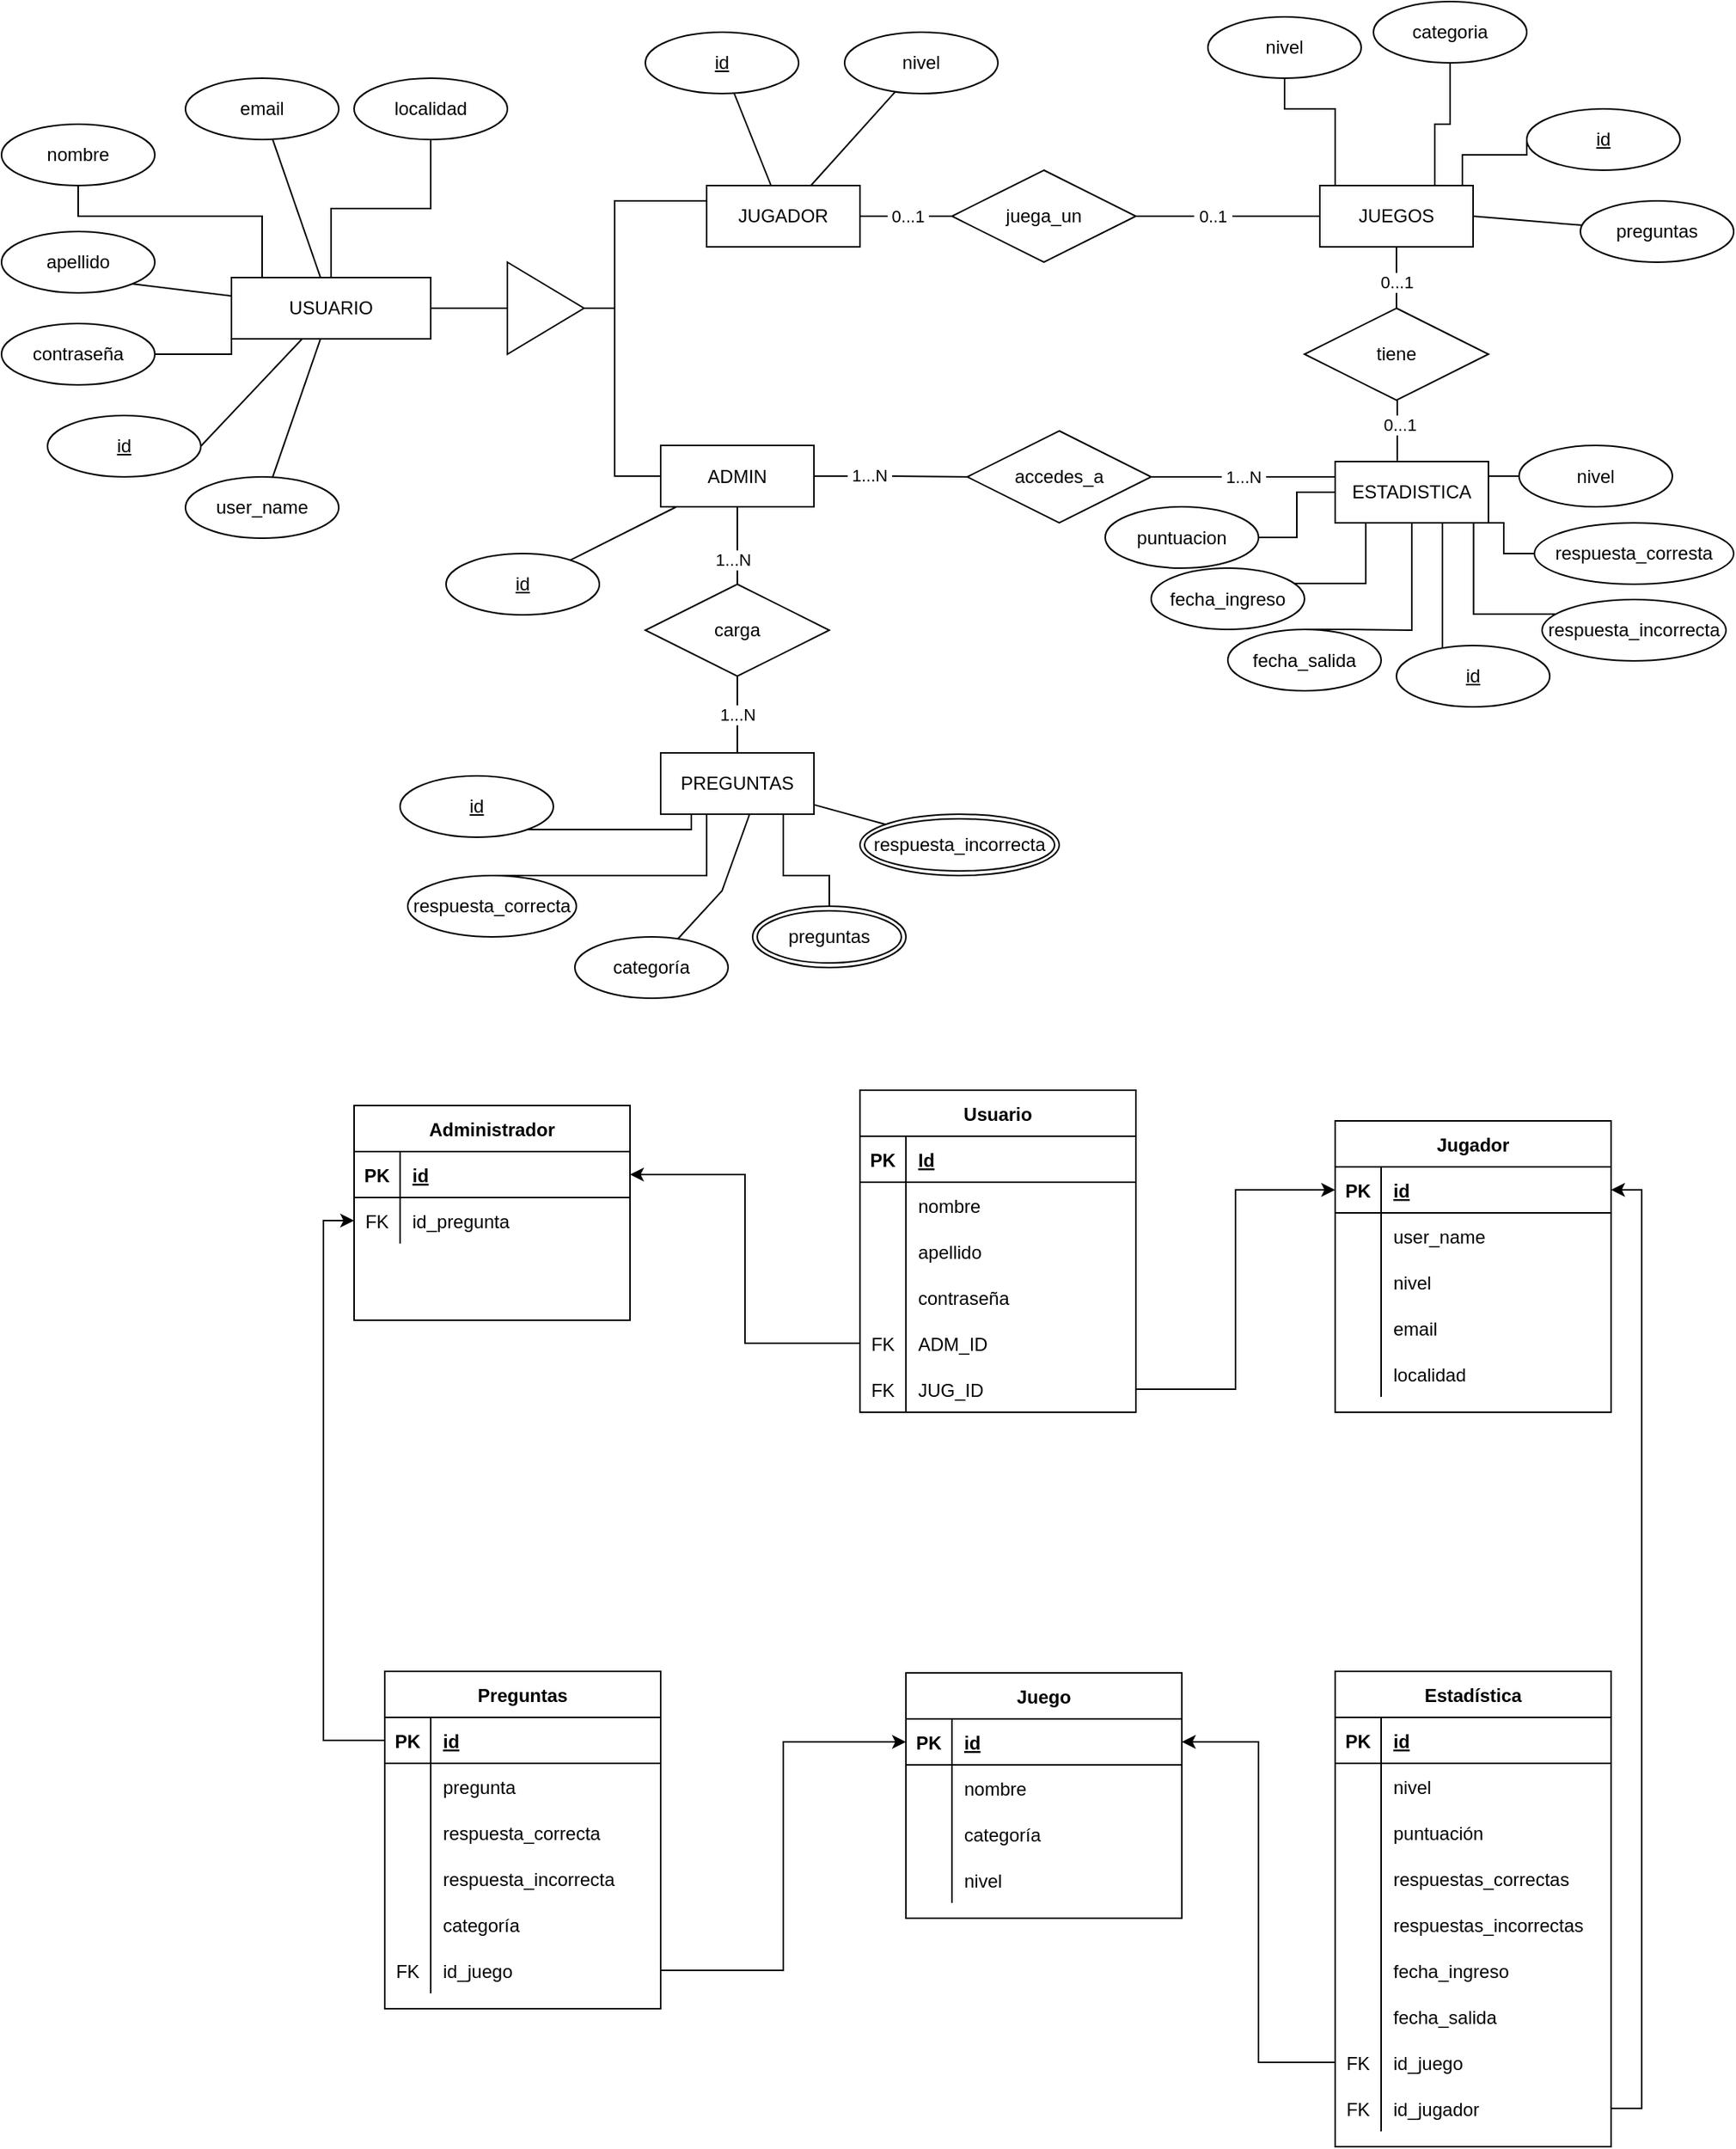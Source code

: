 <mxfile version="14.9.6" type="device"><diagram id="wXpgYx0EYobCJsBlve3p" name="Page-1"><mxGraphModel dx="1422" dy="822" grid="1" gridSize="10" guides="1" tooltips="1" connect="1" arrows="1" fold="1" page="1" pageScale="1" pageWidth="827" pageHeight="1169" math="0" shadow="0"><root><mxCell id="0"/><mxCell id="1" parent="0"/><mxCell id="5O0niQYDMIvYvlHZNqkI-1" value="" style="edgeStyle=orthogonalEdgeStyle;rounded=0;orthogonalLoop=1;jettySize=auto;html=1;endArrow=none;endFill=0;" edge="1" parent="1" source="5O0niQYDMIvYvlHZNqkI-3" target="5O0niQYDMIvYvlHZNqkI-41"><mxGeometry relative="1" as="geometry"/></mxCell><mxCell id="5O0niQYDMIvYvlHZNqkI-2" value="&amp;nbsp;1...N&amp;nbsp;" style="edgeLabel;html=1;align=center;verticalAlign=middle;resizable=0;points=[];" vertex="1" connectable="0" parent="5O0niQYDMIvYvlHZNqkI-1"><mxGeometry x="-0.289" y="1" relative="1" as="geometry"><mxPoint as="offset"/></mxGeometry></mxCell><mxCell id="5O0niQYDMIvYvlHZNqkI-3" value="ADMIN" style="whiteSpace=wrap;html=1;align=center;" vertex="1" parent="1"><mxGeometry x="470" y="369.5" width="100" height="40" as="geometry"/></mxCell><mxCell id="5O0niQYDMIvYvlHZNqkI-4" value="JUGADOR" style="whiteSpace=wrap;html=1;align=center;" vertex="1" parent="1"><mxGeometry x="500" y="200" width="100" height="40" as="geometry"/></mxCell><mxCell id="5O0niQYDMIvYvlHZNqkI-5" value="JUEGOS" style="whiteSpace=wrap;html=1;align=center;" vertex="1" parent="1"><mxGeometry x="900" y="200" width="100" height="40" as="geometry"/></mxCell><mxCell id="5O0niQYDMIvYvlHZNqkI-6" value="" style="edgeStyle=orthogonalEdgeStyle;rounded=0;orthogonalLoop=1;jettySize=auto;html=1;endArrow=none;endFill=0;" edge="1" parent="1" source="5O0niQYDMIvYvlHZNqkI-7" target="5O0niQYDMIvYvlHZNqkI-62"><mxGeometry relative="1" as="geometry"><Array as="points"><mxPoint x="490" y="620"/></Array></mxGeometry></mxCell><mxCell id="5O0niQYDMIvYvlHZNqkI-7" value="PREGUNTAS" style="whiteSpace=wrap;html=1;align=center;" vertex="1" parent="1"><mxGeometry x="470" y="570" width="100" height="40" as="geometry"/></mxCell><mxCell id="5O0niQYDMIvYvlHZNqkI-8" value="ESTADISTICA" style="whiteSpace=wrap;html=1;align=center;" vertex="1" parent="1"><mxGeometry x="910" y="380" width="100" height="40" as="geometry"/></mxCell><mxCell id="5O0niQYDMIvYvlHZNqkI-9" value="USUARIO" style="whiteSpace=wrap;html=1;align=center;" vertex="1" parent="1"><mxGeometry x="190" y="260" width="130" height="40" as="geometry"/></mxCell><mxCell id="5O0niQYDMIvYvlHZNqkI-10" style="edgeStyle=orthogonalEdgeStyle;rounded=0;orthogonalLoop=1;jettySize=auto;html=1;endArrow=none;endFill=0;" edge="1" parent="1" source="5O0niQYDMIvYvlHZNqkI-11" target="5O0niQYDMIvYvlHZNqkI-8"><mxGeometry relative="1" as="geometry"><Array as="points"><mxPoint x="930" y="459.5"/></Array></mxGeometry></mxCell><mxCell id="5O0niQYDMIvYvlHZNqkI-11" value="fecha_ingreso" style="ellipse;whiteSpace=wrap;html=1;align=center;" vertex="1" parent="1"><mxGeometry x="790" y="449.5" width="100" height="40" as="geometry"/></mxCell><mxCell id="5O0niQYDMIvYvlHZNqkI-12" style="edgeStyle=orthogonalEdgeStyle;rounded=0;orthogonalLoop=1;jettySize=auto;html=1;entryX=1;entryY=0.25;entryDx=0;entryDy=0;endArrow=none;endFill=0;" edge="1" parent="1" source="5O0niQYDMIvYvlHZNqkI-13" target="5O0niQYDMIvYvlHZNqkI-8"><mxGeometry relative="1" as="geometry"/></mxCell><mxCell id="5O0niQYDMIvYvlHZNqkI-13" value="nivel" style="ellipse;whiteSpace=wrap;html=1;align=center;" vertex="1" parent="1"><mxGeometry x="1030" y="369.5" width="100" height="40" as="geometry"/></mxCell><mxCell id="5O0niQYDMIvYvlHZNqkI-14" style="edgeStyle=orthogonalEdgeStyle;rounded=0;orthogonalLoop=1;jettySize=auto;html=1;endArrow=none;endFill=0;exitX=0.5;exitY=0;exitDx=0;exitDy=0;" edge="1" parent="1" source="5O0niQYDMIvYvlHZNqkI-15" target="5O0niQYDMIvYvlHZNqkI-8"><mxGeometry relative="1" as="geometry"><Array as="points"><mxPoint x="920" y="490"/><mxPoint x="950" y="490"/></Array><mxPoint x="960" y="440" as="targetPoint"/></mxGeometry></mxCell><mxCell id="5O0niQYDMIvYvlHZNqkI-15" value="fecha_salida" style="ellipse;whiteSpace=wrap;html=1;align=center;" vertex="1" parent="1"><mxGeometry x="840" y="489.5" width="100" height="40" as="geometry"/></mxCell><mxCell id="5O0niQYDMIvYvlHZNqkI-16" style="edgeStyle=orthogonalEdgeStyle;rounded=0;orthogonalLoop=1;jettySize=auto;html=1;entryX=1;entryY=0.75;entryDx=0;entryDy=0;endArrow=none;endFill=0;" edge="1" parent="1" source="5O0niQYDMIvYvlHZNqkI-17" target="5O0niQYDMIvYvlHZNqkI-8"><mxGeometry relative="1" as="geometry"><Array as="points"><mxPoint x="1020" y="440"/><mxPoint x="1020" y="420"/><mxPoint x="1010" y="420"/></Array></mxGeometry></mxCell><mxCell id="5O0niQYDMIvYvlHZNqkI-17" value="respuesta_corresta" style="ellipse;whiteSpace=wrap;html=1;align=center;" vertex="1" parent="1"><mxGeometry x="1040" y="420" width="130" height="40" as="geometry"/></mxCell><mxCell id="5O0niQYDMIvYvlHZNqkI-18" style="edgeStyle=orthogonalEdgeStyle;rounded=0;orthogonalLoop=1;jettySize=auto;html=1;endArrow=none;endFill=0;entryX=0.903;entryY=1.008;entryDx=0;entryDy=0;entryPerimeter=0;" edge="1" parent="1" source="5O0niQYDMIvYvlHZNqkI-19" target="5O0niQYDMIvYvlHZNqkI-8"><mxGeometry relative="1" as="geometry"><mxPoint x="1000" y="439.5" as="targetPoint"/><Array as="points"><mxPoint x="1040" y="479.5"/><mxPoint x="1000" y="479.5"/></Array></mxGeometry></mxCell><mxCell id="5O0niQYDMIvYvlHZNqkI-19" value="respuesta_incorrecta" style="ellipse;whiteSpace=wrap;html=1;align=center;" vertex="1" parent="1"><mxGeometry x="1045" y="470" width="120" height="40" as="geometry"/></mxCell><mxCell id="5O0niQYDMIvYvlHZNqkI-20" style="edgeStyle=orthogonalEdgeStyle;rounded=0;orthogonalLoop=1;jettySize=auto;html=1;entryX=0;entryY=0.5;entryDx=0;entryDy=0;endArrow=none;endFill=0;" edge="1" parent="1" source="5O0niQYDMIvYvlHZNqkI-21" target="5O0niQYDMIvYvlHZNqkI-8"><mxGeometry relative="1" as="geometry"/></mxCell><mxCell id="5O0niQYDMIvYvlHZNqkI-21" value="puntuacion" style="ellipse;whiteSpace=wrap;html=1;align=center;" vertex="1" parent="1"><mxGeometry x="760" y="409.5" width="100" height="40" as="geometry"/></mxCell><mxCell id="5O0niQYDMIvYvlHZNqkI-24" value="" style="edgeStyle=orthogonalEdgeStyle;rounded=0;orthogonalLoop=1;jettySize=auto;html=1;endArrow=none;endFill=0;" edge="1" parent="1" source="5O0niQYDMIvYvlHZNqkI-25" target="5O0niQYDMIvYvlHZNqkI-5"><mxGeometry relative="1" as="geometry"><Array as="points"><mxPoint x="877" y="150"/><mxPoint x="910" y="150"/></Array></mxGeometry></mxCell><mxCell id="5O0niQYDMIvYvlHZNqkI-25" value="nivel" style="ellipse;whiteSpace=wrap;html=1;align=center;" vertex="1" parent="1"><mxGeometry x="827" y="90" width="100" height="40" as="geometry"/></mxCell><mxCell id="5O0niQYDMIvYvlHZNqkI-26" style="edgeStyle=orthogonalEdgeStyle;rounded=0;orthogonalLoop=1;jettySize=auto;html=1;entryX=0;entryY=0.75;entryDx=0;entryDy=0;endArrow=none;endFill=0;" edge="1" parent="1" source="5O0niQYDMIvYvlHZNqkI-27" target="5O0niQYDMIvYvlHZNqkI-9"><mxGeometry relative="1" as="geometry"><Array as="points"><mxPoint x="190" y="310"/></Array></mxGeometry></mxCell><mxCell id="5O0niQYDMIvYvlHZNqkI-27" value="contraseña" style="ellipse;whiteSpace=wrap;html=1;align=center;" vertex="1" parent="1"><mxGeometry x="40" y="290" width="100" height="40" as="geometry"/></mxCell><mxCell id="5O0niQYDMIvYvlHZNqkI-28" value="" style="edgeStyle=orthogonalEdgeStyle;rounded=0;orthogonalLoop=1;jettySize=auto;html=1;endArrow=none;endFill=0;" edge="1" parent="1" source="5O0niQYDMIvYvlHZNqkI-29" target="5O0niQYDMIvYvlHZNqkI-9"><mxGeometry relative="1" as="geometry"><Array as="points"><mxPoint x="90" y="220"/><mxPoint x="210" y="220"/></Array></mxGeometry></mxCell><mxCell id="5O0niQYDMIvYvlHZNqkI-29" value="nombre" style="ellipse;whiteSpace=wrap;html=1;align=center;" vertex="1" parent="1"><mxGeometry x="40" y="160" width="100" height="40" as="geometry"/></mxCell><mxCell id="5O0niQYDMIvYvlHZNqkI-31" value="apellido" style="ellipse;whiteSpace=wrap;html=1;align=center;" vertex="1" parent="1"><mxGeometry x="40" y="230" width="100" height="40" as="geometry"/></mxCell><mxCell id="5O0niQYDMIvYvlHZNqkI-32" value="" style="edgeStyle=orthogonalEdgeStyle;rounded=0;orthogonalLoop=1;jettySize=auto;html=1;endArrow=none;endFill=0;" edge="1" parent="1" source="5O0niQYDMIvYvlHZNqkI-33" target="5O0niQYDMIvYvlHZNqkI-9"><mxGeometry relative="1" as="geometry"/></mxCell><mxCell id="5O0niQYDMIvYvlHZNqkI-33" value="localidad" style="ellipse;whiteSpace=wrap;html=1;align=center;" vertex="1" parent="1"><mxGeometry x="270" y="130" width="100" height="40" as="geometry"/></mxCell><mxCell id="5O0niQYDMIvYvlHZNqkI-34" value="" style="edgeStyle=orthogonalEdgeStyle;rounded=0;orthogonalLoop=1;jettySize=auto;html=1;endArrow=none;endFill=0;" edge="1" parent="1" source="5O0niQYDMIvYvlHZNqkI-37" target="5O0niQYDMIvYvlHZNqkI-9"><mxGeometry relative="1" as="geometry"/></mxCell><mxCell id="5O0niQYDMIvYvlHZNqkI-35" style="edgeStyle=orthogonalEdgeStyle;rounded=0;orthogonalLoop=1;jettySize=auto;html=1;entryX=0;entryY=0.5;entryDx=0;entryDy=0;endArrow=none;endFill=0;" edge="1" parent="1" source="5O0niQYDMIvYvlHZNqkI-37" target="5O0niQYDMIvYvlHZNqkI-3"><mxGeometry relative="1" as="geometry"><Array as="points"><mxPoint x="440" y="280"/><mxPoint x="440" y="390"/></Array></mxGeometry></mxCell><mxCell id="5O0niQYDMIvYvlHZNqkI-36" style="edgeStyle=orthogonalEdgeStyle;rounded=0;orthogonalLoop=1;jettySize=auto;html=1;entryX=0;entryY=0.25;entryDx=0;entryDy=0;endArrow=none;endFill=0;" edge="1" parent="1" source="5O0niQYDMIvYvlHZNqkI-37" target="5O0niQYDMIvYvlHZNqkI-4"><mxGeometry relative="1" as="geometry"><Array as="points"><mxPoint x="440" y="280"/><mxPoint x="440" y="210"/></Array></mxGeometry></mxCell><mxCell id="5O0niQYDMIvYvlHZNqkI-37" value="" style="triangle;whiteSpace=wrap;html=1;" vertex="1" parent="1"><mxGeometry x="370" y="250" width="50" height="60" as="geometry"/></mxCell><mxCell id="5O0niQYDMIvYvlHZNqkI-38" style="edgeStyle=orthogonalEdgeStyle;rounded=0;orthogonalLoop=1;jettySize=auto;html=1;exitX=0.5;exitY=1;exitDx=0;exitDy=0;endArrow=none;endFill=0;" edge="1" parent="1" source="5O0niQYDMIvYvlHZNqkI-19" target="5O0niQYDMIvYvlHZNqkI-19"><mxGeometry relative="1" as="geometry"/></mxCell><mxCell id="5O0niQYDMIvYvlHZNqkI-39" style="edgeStyle=orthogonalEdgeStyle;rounded=0;orthogonalLoop=1;jettySize=auto;html=1;entryX=0;entryY=0.25;entryDx=0;entryDy=0;endArrow=none;endFill=0;exitX=1;exitY=0.5;exitDx=0;exitDy=0;" edge="1" parent="1" source="5O0niQYDMIvYvlHZNqkI-41" target="5O0niQYDMIvYvlHZNqkI-8"><mxGeometry relative="1" as="geometry"><mxPoint x="750" y="390" as="sourcePoint"/></mxGeometry></mxCell><mxCell id="5O0niQYDMIvYvlHZNqkI-40" value="&amp;nbsp;1...N&amp;nbsp;" style="edgeLabel;html=1;align=center;verticalAlign=middle;resizable=0;points=[];" vertex="1" connectable="0" parent="5O0niQYDMIvYvlHZNqkI-39"><mxGeometry x="-0.37" y="-1" relative="1" as="geometry"><mxPoint x="22" y="-1" as="offset"/></mxGeometry></mxCell><mxCell id="5O0niQYDMIvYvlHZNqkI-41" value="accedes_a" style="shape=rhombus;perimeter=rhombusPerimeter;whiteSpace=wrap;html=1;align=center;" vertex="1" parent="1"><mxGeometry x="670" y="360" width="120" height="60" as="geometry"/></mxCell><mxCell id="5O0niQYDMIvYvlHZNqkI-42" value="" style="edgeStyle=orthogonalEdgeStyle;rounded=0;orthogonalLoop=1;jettySize=auto;html=1;endArrow=none;endFill=0;" edge="1" parent="1" source="5O0niQYDMIvYvlHZNqkI-46" target="5O0niQYDMIvYvlHZNqkI-3"><mxGeometry relative="1" as="geometry"><Array as="points"><mxPoint x="520" y="420"/><mxPoint x="520" y="420"/></Array></mxGeometry></mxCell><mxCell id="5O0niQYDMIvYvlHZNqkI-43" value="&amp;nbsp;1...N&amp;nbsp;" style="edgeLabel;html=1;align=center;verticalAlign=middle;resizable=0;points=[];" vertex="1" connectable="0" parent="5O0niQYDMIvYvlHZNqkI-42"><mxGeometry x="-0.351" y="3" relative="1" as="geometry"><mxPoint as="offset"/></mxGeometry></mxCell><mxCell id="5O0niQYDMIvYvlHZNqkI-44" value="" style="edgeStyle=orthogonalEdgeStyle;rounded=0;orthogonalLoop=1;jettySize=auto;html=1;endArrow=none;endFill=0;" edge="1" parent="1" source="5O0niQYDMIvYvlHZNqkI-46" target="5O0niQYDMIvYvlHZNqkI-7"><mxGeometry relative="1" as="geometry"><Array as="points"><mxPoint x="520" y="520"/><mxPoint x="520" y="520"/></Array></mxGeometry></mxCell><mxCell id="5O0niQYDMIvYvlHZNqkI-45" value="&amp;nbsp;1...N&amp;nbsp;" style="edgeLabel;html=1;align=center;verticalAlign=middle;resizable=0;points=[];" vertex="1" connectable="0" parent="5O0niQYDMIvYvlHZNqkI-44"><mxGeometry x="0.111" y="2" relative="1" as="geometry"><mxPoint x="-2" y="-3" as="offset"/></mxGeometry></mxCell><mxCell id="5O0niQYDMIvYvlHZNqkI-46" value="carga" style="shape=rhombus;perimeter=rhombusPerimeter;whiteSpace=wrap;html=1;align=center;" vertex="1" parent="1"><mxGeometry x="460" y="460" width="120" height="60" as="geometry"/></mxCell><mxCell id="5O0niQYDMIvYvlHZNqkI-47" style="edgeStyle=orthogonalEdgeStyle;rounded=0;orthogonalLoop=1;jettySize=auto;html=1;endArrow=none;endFill=0;" edge="1" parent="1" source="5O0niQYDMIvYvlHZNqkI-48" target="5O0niQYDMIvYvlHZNqkI-8"><mxGeometry relative="1" as="geometry"><Array as="points"><mxPoint x="980" y="450"/><mxPoint x="980" y="450"/></Array></mxGeometry></mxCell><mxCell id="5O0niQYDMIvYvlHZNqkI-48" value="id" style="ellipse;whiteSpace=wrap;html=1;align=center;fontStyle=4;" vertex="1" parent="1"><mxGeometry x="950" y="500" width="100" height="40" as="geometry"/></mxCell><mxCell id="5O0niQYDMIvYvlHZNqkI-49" style="edgeStyle=orthogonalEdgeStyle;rounded=0;orthogonalLoop=1;jettySize=auto;html=1;entryX=0.8;entryY=0;entryDx=0;entryDy=0;endArrow=none;endFill=0;entryPerimeter=0;exitX=0;exitY=0.5;exitDx=0;exitDy=0;" edge="1" parent="1" source="5O0niQYDMIvYvlHZNqkI-50" target="5O0niQYDMIvYvlHZNqkI-5"><mxGeometry relative="1" as="geometry"><Array as="points"><mxPoint x="1035" y="180"/><mxPoint x="993" y="180"/><mxPoint x="993" y="200"/></Array></mxGeometry></mxCell><mxCell id="5O0niQYDMIvYvlHZNqkI-50" value="id" style="ellipse;whiteSpace=wrap;html=1;align=center;fontStyle=4;" vertex="1" parent="1"><mxGeometry x="1035" y="150" width="100" height="40" as="geometry"/></mxCell><mxCell id="5O0niQYDMIvYvlHZNqkI-51" style="edgeStyle=orthogonalEdgeStyle;rounded=0;orthogonalLoop=1;jettySize=auto;html=1;exitX=0.5;exitY=1;exitDx=0;exitDy=0;endArrow=none;endFill=0;" edge="1" parent="1" source="5O0niQYDMIvYvlHZNqkI-48" target="5O0niQYDMIvYvlHZNqkI-48"><mxGeometry relative="1" as="geometry"/></mxCell><mxCell id="5O0niQYDMIvYvlHZNqkI-52" value="" style="edgeStyle=orthogonalEdgeStyle;rounded=0;orthogonalLoop=1;jettySize=auto;html=1;endArrow=none;endFill=0;" edge="1" parent="1" source="5O0niQYDMIvYvlHZNqkI-56" target="5O0niQYDMIvYvlHZNqkI-4"><mxGeometry relative="1" as="geometry"><Array as="points"><mxPoint x="670" y="220"/><mxPoint x="670" y="220"/></Array></mxGeometry></mxCell><mxCell id="5O0niQYDMIvYvlHZNqkI-53" value="&amp;nbsp;0...1&amp;nbsp;" style="edgeLabel;html=1;align=center;verticalAlign=middle;resizable=0;points=[];" vertex="1" connectable="0" parent="5O0niQYDMIvYvlHZNqkI-52"><mxGeometry x="-0.411" y="-1" relative="1" as="geometry"><mxPoint x="-12" y="1" as="offset"/></mxGeometry></mxCell><mxCell id="5O0niQYDMIvYvlHZNqkI-54" style="edgeStyle=orthogonalEdgeStyle;rounded=0;orthogonalLoop=1;jettySize=auto;html=1;entryX=0;entryY=0.5;entryDx=0;entryDy=0;endArrow=none;endFill=0;" edge="1" parent="1" source="5O0niQYDMIvYvlHZNqkI-56" target="5O0niQYDMIvYvlHZNqkI-5"><mxGeometry relative="1" as="geometry"/></mxCell><mxCell id="5O0niQYDMIvYvlHZNqkI-55" value="&amp;nbsp;0..1&amp;nbsp;" style="edgeLabel;html=1;align=center;verticalAlign=middle;resizable=0;points=[];rotation=0;" vertex="1" connectable="0" parent="5O0niQYDMIvYvlHZNqkI-54"><mxGeometry x="-0.167" relative="1" as="geometry"><mxPoint as="offset"/></mxGeometry></mxCell><mxCell id="5O0niQYDMIvYvlHZNqkI-56" value="juega_un" style="shape=rhombus;perimeter=rhombusPerimeter;whiteSpace=wrap;html=1;align=center;" vertex="1" parent="1"><mxGeometry x="660" y="190" width="120" height="60" as="geometry"/></mxCell><mxCell id="5O0niQYDMIvYvlHZNqkI-57" style="edgeStyle=orthogonalEdgeStyle;rounded=0;orthogonalLoop=1;jettySize=auto;html=1;endArrow=none;endFill=0;" edge="1" parent="1" source="5O0niQYDMIvYvlHZNqkI-61" target="5O0niQYDMIvYvlHZNqkI-5"><mxGeometry relative="1" as="geometry"><Array as="points"><mxPoint x="950" y="250"/><mxPoint x="950" y="250"/></Array></mxGeometry></mxCell><mxCell id="5O0niQYDMIvYvlHZNqkI-58" value="&amp;nbsp;0...1&amp;nbsp;" style="edgeLabel;html=1;align=center;verticalAlign=middle;resizable=0;points=[];" vertex="1" connectable="0" parent="5O0niQYDMIvYvlHZNqkI-57"><mxGeometry x="-0.155" relative="1" as="geometry"><mxPoint as="offset"/></mxGeometry></mxCell><mxCell id="5O0niQYDMIvYvlHZNqkI-59" style="edgeStyle=orthogonalEdgeStyle;rounded=0;orthogonalLoop=1;jettySize=auto;html=1;entryX=0.405;entryY=-0.015;entryDx=0;entryDy=0;entryPerimeter=0;endArrow=none;endFill=0;" edge="1" parent="1" source="5O0niQYDMIvYvlHZNqkI-61" target="5O0niQYDMIvYvlHZNqkI-8"><mxGeometry relative="1" as="geometry"><Array as="points"><mxPoint x="951" y="360"/></Array></mxGeometry></mxCell><mxCell id="5O0niQYDMIvYvlHZNqkI-60" value="&amp;nbsp;0...1&amp;nbsp;" style="edgeLabel;html=1;align=center;verticalAlign=middle;resizable=0;points=[];" vertex="1" connectable="0" parent="5O0niQYDMIvYvlHZNqkI-59"><mxGeometry x="-0.205" y="1" relative="1" as="geometry"><mxPoint as="offset"/></mxGeometry></mxCell><mxCell id="5O0niQYDMIvYvlHZNqkI-61" value="tiene" style="shape=rhombus;perimeter=rhombusPerimeter;whiteSpace=wrap;html=1;align=center;" vertex="1" parent="1"><mxGeometry x="890" y="280" width="120" height="60" as="geometry"/></mxCell><mxCell id="5O0niQYDMIvYvlHZNqkI-62" value="id" style="ellipse;whiteSpace=wrap;html=1;align=center;fontStyle=4;" vertex="1" parent="1"><mxGeometry x="300" y="585" width="100" height="40" as="geometry"/></mxCell><mxCell id="5O0niQYDMIvYvlHZNqkI-63" value="" style="edgeStyle=orthogonalEdgeStyle;rounded=0;orthogonalLoop=1;jettySize=auto;html=1;endArrow=none;endFill=0;" edge="1" parent="1" source="5O0niQYDMIvYvlHZNqkI-64" target="5O0niQYDMIvYvlHZNqkI-7"><mxGeometry relative="1" as="geometry"><Array as="points"><mxPoint x="500" y="650"/></Array></mxGeometry></mxCell><mxCell id="5O0niQYDMIvYvlHZNqkI-64" value="respuesta_correcta" style="ellipse;whiteSpace=wrap;html=1;align=center;" vertex="1" parent="1"><mxGeometry x="305" y="650" width="110" height="40" as="geometry"/></mxCell><mxCell id="5O0niQYDMIvYvlHZNqkI-65" value="" style="edgeStyle=orthogonalEdgeStyle;rounded=0;orthogonalLoop=1;jettySize=auto;html=1;endArrow=none;endFill=0;" edge="1" parent="1" source="5O0niQYDMIvYvlHZNqkI-66" target="5O0niQYDMIvYvlHZNqkI-7"><mxGeometry relative="1" as="geometry"><Array as="points"><mxPoint x="580" y="650"/><mxPoint x="550" y="650"/></Array></mxGeometry></mxCell><mxCell id="5O0niQYDMIvYvlHZNqkI-66" value="preguntas" style="ellipse;shape=doubleEllipse;margin=3;whiteSpace=wrap;html=1;align=center;fontFamily=Helvetica;fontSize=12;fontColor=#000000;strokeColor=#000000;fillColor=#ffffff;" vertex="1" parent="1"><mxGeometry x="530" y="670" width="100" height="40" as="geometry"/></mxCell><mxCell id="5O0niQYDMIvYvlHZNqkI-67" style="edgeStyle=orthogonalEdgeStyle;rounded=0;orthogonalLoop=1;jettySize=auto;html=1;entryX=0.75;entryY=0;entryDx=0;entryDy=0;endArrow=none;endFill=0;" edge="1" parent="1" source="5O0niQYDMIvYvlHZNqkI-68" target="5O0niQYDMIvYvlHZNqkI-5"><mxGeometry relative="1" as="geometry"/></mxCell><mxCell id="5O0niQYDMIvYvlHZNqkI-68" value="categoria" style="ellipse;whiteSpace=wrap;html=1;align=center;" vertex="1" parent="1"><mxGeometry x="935" y="80" width="100" height="40" as="geometry"/></mxCell><mxCell id="5O0niQYDMIvYvlHZNqkI-71" value="Usuario" style="shape=table;startSize=30;container=1;collapsible=1;childLayout=tableLayout;fixedRows=1;rowLines=0;fontStyle=1;align=center;resizeLast=1;" vertex="1" parent="1"><mxGeometry x="600" y="790" width="180" height="210" as="geometry"/></mxCell><mxCell id="5O0niQYDMIvYvlHZNqkI-72" value="" style="shape=partialRectangle;collapsible=0;dropTarget=0;pointerEvents=0;fillColor=none;top=0;left=0;bottom=1;right=0;points=[[0,0.5],[1,0.5]];portConstraint=eastwest;" vertex="1" parent="5O0niQYDMIvYvlHZNqkI-71"><mxGeometry y="30" width="180" height="30" as="geometry"/></mxCell><mxCell id="5O0niQYDMIvYvlHZNqkI-73" value="PK" style="shape=partialRectangle;connectable=0;fillColor=none;top=0;left=0;bottom=0;right=0;fontStyle=1;overflow=hidden;" vertex="1" parent="5O0niQYDMIvYvlHZNqkI-72"><mxGeometry width="30" height="30" as="geometry"/></mxCell><mxCell id="5O0niQYDMIvYvlHZNqkI-74" value="Id" style="shape=partialRectangle;connectable=0;fillColor=none;top=0;left=0;bottom=0;right=0;align=left;spacingLeft=6;fontStyle=5;overflow=hidden;" vertex="1" parent="5O0niQYDMIvYvlHZNqkI-72"><mxGeometry x="30" width="150" height="30" as="geometry"/></mxCell><mxCell id="5O0niQYDMIvYvlHZNqkI-75" value="" style="shape=partialRectangle;collapsible=0;dropTarget=0;pointerEvents=0;fillColor=none;top=0;left=0;bottom=0;right=0;points=[[0,0.5],[1,0.5]];portConstraint=eastwest;" vertex="1" parent="5O0niQYDMIvYvlHZNqkI-71"><mxGeometry y="60" width="180" height="30" as="geometry"/></mxCell><mxCell id="5O0niQYDMIvYvlHZNqkI-76" value="" style="shape=partialRectangle;connectable=0;fillColor=none;top=0;left=0;bottom=0;right=0;editable=1;overflow=hidden;" vertex="1" parent="5O0niQYDMIvYvlHZNqkI-75"><mxGeometry width="30" height="30" as="geometry"/></mxCell><mxCell id="5O0niQYDMIvYvlHZNqkI-77" value="nombre" style="shape=partialRectangle;connectable=0;fillColor=none;top=0;left=0;bottom=0;right=0;align=left;spacingLeft=6;overflow=hidden;" vertex="1" parent="5O0niQYDMIvYvlHZNqkI-75"><mxGeometry x="30" width="150" height="30" as="geometry"/></mxCell><mxCell id="5O0niQYDMIvYvlHZNqkI-78" value="" style="shape=partialRectangle;collapsible=0;dropTarget=0;pointerEvents=0;fillColor=none;top=0;left=0;bottom=0;right=0;points=[[0,0.5],[1,0.5]];portConstraint=eastwest;" vertex="1" parent="5O0niQYDMIvYvlHZNqkI-71"><mxGeometry y="90" width="180" height="30" as="geometry"/></mxCell><mxCell id="5O0niQYDMIvYvlHZNqkI-79" value="" style="shape=partialRectangle;connectable=0;fillColor=none;top=0;left=0;bottom=0;right=0;editable=1;overflow=hidden;" vertex="1" parent="5O0niQYDMIvYvlHZNqkI-78"><mxGeometry width="30" height="30" as="geometry"/></mxCell><mxCell id="5O0niQYDMIvYvlHZNqkI-80" value="apellido" style="shape=partialRectangle;connectable=0;fillColor=none;top=0;left=0;bottom=0;right=0;align=left;spacingLeft=6;overflow=hidden;" vertex="1" parent="5O0niQYDMIvYvlHZNqkI-78"><mxGeometry x="30" width="150" height="30" as="geometry"/></mxCell><mxCell id="5O0niQYDMIvYvlHZNqkI-123" value="" style="shape=partialRectangle;collapsible=0;dropTarget=0;pointerEvents=0;fillColor=none;top=0;left=0;bottom=0;right=0;points=[[0,0.5],[1,0.5]];portConstraint=eastwest;" vertex="1" parent="5O0niQYDMIvYvlHZNqkI-71"><mxGeometry y="120" width="180" height="30" as="geometry"/></mxCell><mxCell id="5O0niQYDMIvYvlHZNqkI-124" value="" style="shape=partialRectangle;connectable=0;fillColor=none;top=0;left=0;bottom=0;right=0;editable=1;overflow=hidden;" vertex="1" parent="5O0niQYDMIvYvlHZNqkI-123"><mxGeometry width="30" height="30" as="geometry"/></mxCell><mxCell id="5O0niQYDMIvYvlHZNqkI-125" value="contraseña" style="shape=partialRectangle;connectable=0;fillColor=none;top=0;left=0;bottom=0;right=0;align=left;spacingLeft=6;overflow=hidden;" vertex="1" parent="5O0niQYDMIvYvlHZNqkI-123"><mxGeometry x="30" width="150" height="30" as="geometry"/></mxCell><mxCell id="5O0niQYDMIvYvlHZNqkI-135" value="" style="shape=partialRectangle;collapsible=0;dropTarget=0;pointerEvents=0;fillColor=none;top=0;left=0;bottom=0;right=0;points=[[0,0.5],[1,0.5]];portConstraint=eastwest;" vertex="1" parent="5O0niQYDMIvYvlHZNqkI-71"><mxGeometry y="150" width="180" height="30" as="geometry"/></mxCell><mxCell id="5O0niQYDMIvYvlHZNqkI-136" value="FK" style="shape=partialRectangle;connectable=0;fillColor=none;top=0;left=0;bottom=0;right=0;fontStyle=0;overflow=hidden;" vertex="1" parent="5O0niQYDMIvYvlHZNqkI-135"><mxGeometry width="30" height="30" as="geometry"/></mxCell><mxCell id="5O0niQYDMIvYvlHZNqkI-137" value="ADM_ID" style="shape=partialRectangle;connectable=0;fillColor=none;top=0;left=0;bottom=0;right=0;align=left;spacingLeft=6;fontStyle=0;overflow=hidden;" vertex="1" parent="5O0niQYDMIvYvlHZNqkI-135"><mxGeometry x="30" width="150" height="30" as="geometry"/></mxCell><mxCell id="5O0niQYDMIvYvlHZNqkI-138" value="" style="shape=partialRectangle;collapsible=0;dropTarget=0;pointerEvents=0;fillColor=none;top=0;left=0;bottom=0;right=0;points=[[0,0.5],[1,0.5]];portConstraint=eastwest;" vertex="1" parent="5O0niQYDMIvYvlHZNqkI-71"><mxGeometry y="180" width="180" height="30" as="geometry"/></mxCell><mxCell id="5O0niQYDMIvYvlHZNqkI-139" value="FK" style="shape=partialRectangle;connectable=0;fillColor=none;top=0;left=0;bottom=0;right=0;fontStyle=0;overflow=hidden;" vertex="1" parent="5O0niQYDMIvYvlHZNqkI-138"><mxGeometry width="30" height="30" as="geometry"/></mxCell><mxCell id="5O0niQYDMIvYvlHZNqkI-140" value="JUG_ID" style="shape=partialRectangle;connectable=0;fillColor=none;top=0;left=0;bottom=0;right=0;align=left;spacingLeft=6;fontStyle=0;overflow=hidden;" vertex="1" parent="5O0niQYDMIvYvlHZNqkI-138"><mxGeometry x="30" width="150" height="30" as="geometry"/></mxCell><mxCell id="5O0niQYDMIvYvlHZNqkI-84" value="email" style="ellipse;whiteSpace=wrap;html=1;align=center;" vertex="1" parent="1"><mxGeometry x="160" y="130" width="100" height="40" as="geometry"/></mxCell><mxCell id="5O0niQYDMIvYvlHZNqkI-85" value="" style="endArrow=none;html=1;rounded=0;" edge="1" parent="1" source="5O0niQYDMIvYvlHZNqkI-84" target="5O0niQYDMIvYvlHZNqkI-9"><mxGeometry relative="1" as="geometry"><mxPoint x="260" y="400" as="sourcePoint"/><mxPoint x="420" y="400" as="targetPoint"/></mxGeometry></mxCell><mxCell id="5O0niQYDMIvYvlHZNqkI-86" value="id" style="ellipse;whiteSpace=wrap;html=1;align=center;fontStyle=4;" vertex="1" parent="1"><mxGeometry x="70" y="350" width="100" height="40" as="geometry"/></mxCell><mxCell id="5O0niQYDMIvYvlHZNqkI-87" value="" style="endArrow=none;html=1;rounded=0;exitX=1;exitY=0.5;exitDx=0;exitDy=0;" edge="1" parent="1" source="5O0niQYDMIvYvlHZNqkI-86" target="5O0niQYDMIvYvlHZNqkI-9"><mxGeometry relative="1" as="geometry"><mxPoint x="150" y="430" as="sourcePoint"/><mxPoint x="310" y="430" as="targetPoint"/></mxGeometry></mxCell><mxCell id="5O0niQYDMIvYvlHZNqkI-88" value="" style="endArrow=none;html=1;rounded=0;exitX=1;exitY=1;exitDx=0;exitDy=0;" edge="1" parent="1" source="5O0niQYDMIvYvlHZNqkI-31" target="5O0niQYDMIvYvlHZNqkI-9"><mxGeometry relative="1" as="geometry"><mxPoint x="180" y="210" as="sourcePoint"/><mxPoint x="340" y="210" as="targetPoint"/></mxGeometry></mxCell><mxCell id="5O0niQYDMIvYvlHZNqkI-98" value="preguntas" style="ellipse;whiteSpace=wrap;html=1;align=center;" vertex="1" parent="1"><mxGeometry x="1070" y="210" width="100" height="40" as="geometry"/></mxCell><mxCell id="5O0niQYDMIvYvlHZNqkI-99" value="" style="endArrow=none;html=1;rounded=0;exitX=1;exitY=0.5;exitDx=0;exitDy=0;" edge="1" parent="1" source="5O0niQYDMIvYvlHZNqkI-5" target="5O0niQYDMIvYvlHZNqkI-98"><mxGeometry relative="1" as="geometry"><mxPoint x="1030" y="280" as="sourcePoint"/><mxPoint x="1190" y="280" as="targetPoint"/></mxGeometry></mxCell><mxCell id="5O0niQYDMIvYvlHZNqkI-101" value="respuesta_incorrecta" style="ellipse;shape=doubleEllipse;margin=3;whiteSpace=wrap;html=1;align=center;fontFamily=Helvetica;fontSize=12;fontColor=#000000;strokeColor=#000000;fillColor=#ffffff;" vertex="1" parent="1"><mxGeometry x="600" y="610" width="130" height="40" as="geometry"/></mxCell><mxCell id="5O0niQYDMIvYvlHZNqkI-102" value="" style="endArrow=none;html=1;rounded=0;" edge="1" parent="1" source="5O0niQYDMIvYvlHZNqkI-7" target="5O0niQYDMIvYvlHZNqkI-101"><mxGeometry relative="1" as="geometry"><mxPoint x="650" y="570" as="sourcePoint"/><mxPoint x="810" y="570" as="targetPoint"/></mxGeometry></mxCell><mxCell id="5O0niQYDMIvYvlHZNqkI-103" value="nivel" style="ellipse;whiteSpace=wrap;html=1;align=center;" vertex="1" parent="1"><mxGeometry x="590" y="100" width="100" height="40" as="geometry"/></mxCell><mxCell id="5O0niQYDMIvYvlHZNqkI-104" value="" style="endArrow=none;html=1;rounded=0;" edge="1" parent="1" source="5O0niQYDMIvYvlHZNqkI-103" target="5O0niQYDMIvYvlHZNqkI-4"><mxGeometry relative="1" as="geometry"><mxPoint x="650" y="170" as="sourcePoint"/><mxPoint x="810" y="170" as="targetPoint"/></mxGeometry></mxCell><mxCell id="5O0niQYDMIvYvlHZNqkI-105" value="user_name" style="ellipse;whiteSpace=wrap;html=1;align=center;" vertex="1" parent="1"><mxGeometry x="160" y="390" width="100" height="40" as="geometry"/></mxCell><mxCell id="5O0niQYDMIvYvlHZNqkI-108" value="" style="endArrow=none;html=1;rounded=0;" edge="1" parent="1" source="5O0niQYDMIvYvlHZNqkI-9" target="5O0niQYDMIvYvlHZNqkI-105"><mxGeometry relative="1" as="geometry"><mxPoint x="270" y="370" as="sourcePoint"/><mxPoint x="430" y="370" as="targetPoint"/></mxGeometry></mxCell><mxCell id="5O0niQYDMIvYvlHZNqkI-119" value="id" style="ellipse;whiteSpace=wrap;html=1;align=center;fontStyle=4;" vertex="1" parent="1"><mxGeometry x="330" y="440" width="100" height="40" as="geometry"/></mxCell><mxCell id="5O0niQYDMIvYvlHZNqkI-120" value="id" style="ellipse;whiteSpace=wrap;html=1;align=center;fontStyle=4;" vertex="1" parent="1"><mxGeometry x="460" y="100" width="100" height="40" as="geometry"/></mxCell><mxCell id="5O0niQYDMIvYvlHZNqkI-121" value="" style="endArrow=none;html=1;rounded=0;" edge="1" parent="1" source="5O0niQYDMIvYvlHZNqkI-120" target="5O0niQYDMIvYvlHZNqkI-4"><mxGeometry relative="1" as="geometry"><mxPoint x="520" y="290" as="sourcePoint"/><mxPoint x="680" y="290" as="targetPoint"/></mxGeometry></mxCell><mxCell id="5O0niQYDMIvYvlHZNqkI-122" value="" style="endArrow=none;html=1;rounded=0;" edge="1" parent="1" source="5O0niQYDMIvYvlHZNqkI-119" target="5O0niQYDMIvYvlHZNqkI-3"><mxGeometry relative="1" as="geometry"><mxPoint x="290" y="530" as="sourcePoint"/><mxPoint x="450" y="530" as="targetPoint"/></mxGeometry></mxCell><mxCell id="5O0niQYDMIvYvlHZNqkI-141" value="Administrador" style="shape=table;startSize=30;container=1;collapsible=1;childLayout=tableLayout;fixedRows=1;rowLines=0;fontStyle=1;align=center;resizeLast=1;" vertex="1" parent="1"><mxGeometry x="270" y="800" width="180" height="140" as="geometry"/></mxCell><mxCell id="5O0niQYDMIvYvlHZNqkI-142" value="" style="shape=partialRectangle;collapsible=0;dropTarget=0;pointerEvents=0;fillColor=none;top=0;left=0;bottom=1;right=0;points=[[0,0.5],[1,0.5]];portConstraint=eastwest;" vertex="1" parent="5O0niQYDMIvYvlHZNqkI-141"><mxGeometry y="30" width="180" height="30" as="geometry"/></mxCell><mxCell id="5O0niQYDMIvYvlHZNqkI-143" value="PK" style="shape=partialRectangle;connectable=0;fillColor=none;top=0;left=0;bottom=0;right=0;fontStyle=1;overflow=hidden;" vertex="1" parent="5O0niQYDMIvYvlHZNqkI-142"><mxGeometry width="30" height="30" as="geometry"/></mxCell><mxCell id="5O0niQYDMIvYvlHZNqkI-144" value="id" style="shape=partialRectangle;connectable=0;fillColor=none;top=0;left=0;bottom=0;right=0;align=left;spacingLeft=6;fontStyle=5;overflow=hidden;" vertex="1" parent="5O0niQYDMIvYvlHZNqkI-142"><mxGeometry x="30" width="150" height="30" as="geometry"/></mxCell><mxCell id="5O0niQYDMIvYvlHZNqkI-183" value="" style="shape=partialRectangle;collapsible=0;dropTarget=0;pointerEvents=0;fillColor=none;top=0;left=0;bottom=0;right=0;points=[[0,0.5],[1,0.5]];portConstraint=eastwest;" vertex="1" parent="5O0niQYDMIvYvlHZNqkI-141"><mxGeometry y="60" width="180" height="30" as="geometry"/></mxCell><mxCell id="5O0niQYDMIvYvlHZNqkI-184" value="FK" style="shape=partialRectangle;connectable=0;fillColor=none;top=0;left=0;bottom=0;right=0;fontStyle=0;overflow=hidden;" vertex="1" parent="5O0niQYDMIvYvlHZNqkI-183"><mxGeometry width="30" height="30" as="geometry"/></mxCell><mxCell id="5O0niQYDMIvYvlHZNqkI-185" value="id_pregunta" style="shape=partialRectangle;connectable=0;fillColor=none;top=0;left=0;bottom=0;right=0;align=left;spacingLeft=6;fontStyle=0;overflow=hidden;" vertex="1" parent="5O0niQYDMIvYvlHZNqkI-183"><mxGeometry x="30" width="150" height="30" as="geometry"/></mxCell><mxCell id="5O0niQYDMIvYvlHZNqkI-154" style="edgeStyle=orthogonalEdgeStyle;rounded=0;orthogonalLoop=1;jettySize=auto;html=1;exitX=0;exitY=0.5;exitDx=0;exitDy=0;" edge="1" parent="1" source="5O0niQYDMIvYvlHZNqkI-135" target="5O0niQYDMIvYvlHZNqkI-142"><mxGeometry relative="1" as="geometry"/></mxCell><mxCell id="5O0niQYDMIvYvlHZNqkI-155" value="Jugador" style="shape=table;startSize=30;container=1;collapsible=1;childLayout=tableLayout;fixedRows=1;rowLines=0;fontStyle=1;align=center;resizeLast=1;" vertex="1" parent="1"><mxGeometry x="910" y="810" width="180" height="190" as="geometry"/></mxCell><mxCell id="5O0niQYDMIvYvlHZNqkI-156" value="" style="shape=partialRectangle;collapsible=0;dropTarget=0;pointerEvents=0;fillColor=none;top=0;left=0;bottom=1;right=0;points=[[0,0.5],[1,0.5]];portConstraint=eastwest;" vertex="1" parent="5O0niQYDMIvYvlHZNqkI-155"><mxGeometry y="30" width="180" height="30" as="geometry"/></mxCell><mxCell id="5O0niQYDMIvYvlHZNqkI-157" value="PK" style="shape=partialRectangle;connectable=0;fillColor=none;top=0;left=0;bottom=0;right=0;fontStyle=1;overflow=hidden;" vertex="1" parent="5O0niQYDMIvYvlHZNqkI-156"><mxGeometry width="30" height="30" as="geometry"/></mxCell><mxCell id="5O0niQYDMIvYvlHZNqkI-158" value="id" style="shape=partialRectangle;connectable=0;fillColor=none;top=0;left=0;bottom=0;right=0;align=left;spacingLeft=6;fontStyle=5;overflow=hidden;" vertex="1" parent="5O0niQYDMIvYvlHZNqkI-156"><mxGeometry x="30" width="150" height="30" as="geometry"/></mxCell><mxCell id="5O0niQYDMIvYvlHZNqkI-81" value="" style="shape=partialRectangle;collapsible=0;dropTarget=0;pointerEvents=0;fillColor=none;top=0;left=0;bottom=0;right=0;points=[[0,0.5],[1,0.5]];portConstraint=eastwest;" vertex="1" parent="5O0niQYDMIvYvlHZNqkI-155"><mxGeometry y="60" width="180" height="30" as="geometry"/></mxCell><mxCell id="5O0niQYDMIvYvlHZNqkI-82" value="" style="shape=partialRectangle;connectable=0;fillColor=none;top=0;left=0;bottom=0;right=0;editable=1;overflow=hidden;" vertex="1" parent="5O0niQYDMIvYvlHZNqkI-81"><mxGeometry width="30" height="30" as="geometry"/></mxCell><mxCell id="5O0niQYDMIvYvlHZNqkI-83" value="user_name" style="shape=partialRectangle;connectable=0;fillColor=none;top=0;left=0;bottom=0;right=0;align=left;spacingLeft=6;overflow=hidden;" vertex="1" parent="5O0niQYDMIvYvlHZNqkI-81"><mxGeometry x="30" width="150" height="30" as="geometry"/></mxCell><mxCell id="5O0niQYDMIvYvlHZNqkI-159" value="" style="shape=partialRectangle;collapsible=0;dropTarget=0;pointerEvents=0;fillColor=none;top=0;left=0;bottom=0;right=0;points=[[0,0.5],[1,0.5]];portConstraint=eastwest;" vertex="1" parent="5O0niQYDMIvYvlHZNqkI-155"><mxGeometry y="90" width="180" height="30" as="geometry"/></mxCell><mxCell id="5O0niQYDMIvYvlHZNqkI-160" value="" style="shape=partialRectangle;connectable=0;fillColor=none;top=0;left=0;bottom=0;right=0;editable=1;overflow=hidden;" vertex="1" parent="5O0niQYDMIvYvlHZNqkI-159"><mxGeometry width="30" height="30" as="geometry"/></mxCell><mxCell id="5O0niQYDMIvYvlHZNqkI-161" value="nivel" style="shape=partialRectangle;connectable=0;fillColor=none;top=0;left=0;bottom=0;right=0;align=left;spacingLeft=6;overflow=hidden;" vertex="1" parent="5O0niQYDMIvYvlHZNqkI-159"><mxGeometry x="30" width="150" height="30" as="geometry"/></mxCell><mxCell id="5O0niQYDMIvYvlHZNqkI-126" value="" style="shape=partialRectangle;collapsible=0;dropTarget=0;pointerEvents=0;fillColor=none;top=0;left=0;bottom=0;right=0;points=[[0,0.5],[1,0.5]];portConstraint=eastwest;" vertex="1" parent="5O0niQYDMIvYvlHZNqkI-155"><mxGeometry y="120" width="180" height="30" as="geometry"/></mxCell><mxCell id="5O0niQYDMIvYvlHZNqkI-127" value="" style="shape=partialRectangle;connectable=0;fillColor=none;top=0;left=0;bottom=0;right=0;editable=1;overflow=hidden;" vertex="1" parent="5O0niQYDMIvYvlHZNqkI-126"><mxGeometry width="30" height="30" as="geometry"/></mxCell><mxCell id="5O0niQYDMIvYvlHZNqkI-128" value="email" style="shape=partialRectangle;connectable=0;fillColor=none;top=0;left=0;bottom=0;right=0;align=left;spacingLeft=6;overflow=hidden;" vertex="1" parent="5O0niQYDMIvYvlHZNqkI-126"><mxGeometry x="30" width="150" height="30" as="geometry"/></mxCell><mxCell id="5O0niQYDMIvYvlHZNqkI-129" value="" style="shape=partialRectangle;collapsible=0;dropTarget=0;pointerEvents=0;fillColor=none;top=0;left=0;bottom=0;right=0;points=[[0,0.5],[1,0.5]];portConstraint=eastwest;" vertex="1" parent="5O0niQYDMIvYvlHZNqkI-155"><mxGeometry y="150" width="180" height="30" as="geometry"/></mxCell><mxCell id="5O0niQYDMIvYvlHZNqkI-130" value="" style="shape=partialRectangle;connectable=0;fillColor=none;top=0;left=0;bottom=0;right=0;editable=1;overflow=hidden;" vertex="1" parent="5O0niQYDMIvYvlHZNqkI-129"><mxGeometry width="30" height="30" as="geometry"/></mxCell><mxCell id="5O0niQYDMIvYvlHZNqkI-131" value="localidad" style="shape=partialRectangle;connectable=0;fillColor=none;top=0;left=0;bottom=0;right=0;align=left;spacingLeft=6;overflow=hidden;" vertex="1" parent="5O0niQYDMIvYvlHZNqkI-129"><mxGeometry x="30" width="150" height="30" as="geometry"/></mxCell><mxCell id="5O0niQYDMIvYvlHZNqkI-168" style="edgeStyle=orthogonalEdgeStyle;rounded=0;orthogonalLoop=1;jettySize=auto;html=1;entryX=0;entryY=0.5;entryDx=0;entryDy=0;" edge="1" parent="1" source="5O0niQYDMIvYvlHZNqkI-138" target="5O0niQYDMIvYvlHZNqkI-156"><mxGeometry relative="1" as="geometry"/></mxCell><mxCell id="5O0niQYDMIvYvlHZNqkI-169" value="Preguntas" style="shape=table;startSize=30;container=1;collapsible=1;childLayout=tableLayout;fixedRows=1;rowLines=0;fontStyle=1;align=center;resizeLast=1;" vertex="1" parent="1"><mxGeometry x="290" y="1169" width="180" height="220" as="geometry"/></mxCell><mxCell id="5O0niQYDMIvYvlHZNqkI-170" value="" style="shape=partialRectangle;collapsible=0;dropTarget=0;pointerEvents=0;fillColor=none;top=0;left=0;bottom=1;right=0;points=[[0,0.5],[1,0.5]];portConstraint=eastwest;" vertex="1" parent="5O0niQYDMIvYvlHZNqkI-169"><mxGeometry y="30" width="180" height="30" as="geometry"/></mxCell><mxCell id="5O0niQYDMIvYvlHZNqkI-171" value="PK" style="shape=partialRectangle;connectable=0;fillColor=none;top=0;left=0;bottom=0;right=0;fontStyle=1;overflow=hidden;" vertex="1" parent="5O0niQYDMIvYvlHZNqkI-170"><mxGeometry width="30" height="30" as="geometry"/></mxCell><mxCell id="5O0niQYDMIvYvlHZNqkI-172" value="id" style="shape=partialRectangle;connectable=0;fillColor=none;top=0;left=0;bottom=0;right=0;align=left;spacingLeft=6;fontStyle=5;overflow=hidden;" vertex="1" parent="5O0niQYDMIvYvlHZNqkI-170"><mxGeometry x="30" width="150" height="30" as="geometry"/></mxCell><mxCell id="5O0niQYDMIvYvlHZNqkI-173" value="" style="shape=partialRectangle;collapsible=0;dropTarget=0;pointerEvents=0;fillColor=none;top=0;left=0;bottom=0;right=0;points=[[0,0.5],[1,0.5]];portConstraint=eastwest;" vertex="1" parent="5O0niQYDMIvYvlHZNqkI-169"><mxGeometry y="60" width="180" height="30" as="geometry"/></mxCell><mxCell id="5O0niQYDMIvYvlHZNqkI-174" value="" style="shape=partialRectangle;connectable=0;fillColor=none;top=0;left=0;bottom=0;right=0;editable=1;overflow=hidden;" vertex="1" parent="5O0niQYDMIvYvlHZNqkI-173"><mxGeometry width="30" height="30" as="geometry"/></mxCell><mxCell id="5O0niQYDMIvYvlHZNqkI-175" value="pregunta" style="shape=partialRectangle;connectable=0;fillColor=none;top=0;left=0;bottom=0;right=0;align=left;spacingLeft=6;overflow=hidden;" vertex="1" parent="5O0niQYDMIvYvlHZNqkI-173"><mxGeometry x="30" width="150" height="30" as="geometry"/></mxCell><mxCell id="5O0niQYDMIvYvlHZNqkI-176" value="" style="shape=partialRectangle;collapsible=0;dropTarget=0;pointerEvents=0;fillColor=none;top=0;left=0;bottom=0;right=0;points=[[0,0.5],[1,0.5]];portConstraint=eastwest;" vertex="1" parent="5O0niQYDMIvYvlHZNqkI-169"><mxGeometry y="90" width="180" height="30" as="geometry"/></mxCell><mxCell id="5O0niQYDMIvYvlHZNqkI-177" value="" style="shape=partialRectangle;connectable=0;fillColor=none;top=0;left=0;bottom=0;right=0;editable=1;overflow=hidden;" vertex="1" parent="5O0niQYDMIvYvlHZNqkI-176"><mxGeometry width="30" height="30" as="geometry"/></mxCell><mxCell id="5O0niQYDMIvYvlHZNqkI-178" value="respuesta_correcta" style="shape=partialRectangle;connectable=0;fillColor=none;top=0;left=0;bottom=0;right=0;align=left;spacingLeft=6;overflow=hidden;" vertex="1" parent="5O0niQYDMIvYvlHZNqkI-176"><mxGeometry x="30" width="150" height="30" as="geometry"/></mxCell><mxCell id="5O0niQYDMIvYvlHZNqkI-179" value="" style="shape=partialRectangle;collapsible=0;dropTarget=0;pointerEvents=0;fillColor=none;top=0;left=0;bottom=0;right=0;points=[[0,0.5],[1,0.5]];portConstraint=eastwest;" vertex="1" parent="5O0niQYDMIvYvlHZNqkI-169"><mxGeometry y="120" width="180" height="30" as="geometry"/></mxCell><mxCell id="5O0niQYDMIvYvlHZNqkI-180" value="" style="shape=partialRectangle;connectable=0;fillColor=none;top=0;left=0;bottom=0;right=0;editable=1;overflow=hidden;" vertex="1" parent="5O0niQYDMIvYvlHZNqkI-179"><mxGeometry width="30" height="30" as="geometry"/></mxCell><mxCell id="5O0niQYDMIvYvlHZNqkI-181" value="respuesta_incorrecta" style="shape=partialRectangle;connectable=0;fillColor=none;top=0;left=0;bottom=0;right=0;align=left;spacingLeft=6;overflow=hidden;" vertex="1" parent="5O0niQYDMIvYvlHZNqkI-179"><mxGeometry x="30" width="150" height="30" as="geometry"/></mxCell><mxCell id="5O0niQYDMIvYvlHZNqkI-237" value="" style="shape=partialRectangle;collapsible=0;dropTarget=0;pointerEvents=0;fillColor=none;top=0;left=0;bottom=0;right=0;points=[[0,0.5],[1,0.5]];portConstraint=eastwest;" vertex="1" parent="5O0niQYDMIvYvlHZNqkI-169"><mxGeometry y="150" width="180" height="30" as="geometry"/></mxCell><mxCell id="5O0niQYDMIvYvlHZNqkI-238" value="" style="shape=partialRectangle;connectable=0;fillColor=none;top=0;left=0;bottom=0;right=0;editable=1;overflow=hidden;" vertex="1" parent="5O0niQYDMIvYvlHZNqkI-237"><mxGeometry width="30" height="30" as="geometry"/></mxCell><mxCell id="5O0niQYDMIvYvlHZNqkI-239" value="categoría" style="shape=partialRectangle;connectable=0;fillColor=none;top=0;left=0;bottom=0;right=0;align=left;spacingLeft=6;overflow=hidden;" vertex="1" parent="5O0niQYDMIvYvlHZNqkI-237"><mxGeometry x="30" width="150" height="30" as="geometry"/></mxCell><mxCell id="5O0niQYDMIvYvlHZNqkI-200" value="" style="shape=partialRectangle;collapsible=0;dropTarget=0;pointerEvents=0;fillColor=none;top=0;left=0;bottom=0;right=0;points=[[0,0.5],[1,0.5]];portConstraint=eastwest;" vertex="1" parent="5O0niQYDMIvYvlHZNqkI-169"><mxGeometry y="180" width="180" height="30" as="geometry"/></mxCell><mxCell id="5O0niQYDMIvYvlHZNqkI-201" value="FK" style="shape=partialRectangle;connectable=0;fillColor=none;top=0;left=0;bottom=0;right=0;fontStyle=0;overflow=hidden;" vertex="1" parent="5O0niQYDMIvYvlHZNqkI-200"><mxGeometry width="30" height="30" as="geometry"/></mxCell><mxCell id="5O0niQYDMIvYvlHZNqkI-202" value="id_juego" style="shape=partialRectangle;connectable=0;fillColor=none;top=0;left=0;bottom=0;right=0;align=left;spacingLeft=6;fontStyle=0;overflow=hidden;" vertex="1" parent="5O0niQYDMIvYvlHZNqkI-200"><mxGeometry x="30" width="150" height="30" as="geometry"/></mxCell><mxCell id="5O0niQYDMIvYvlHZNqkI-186" style="edgeStyle=orthogonalEdgeStyle;rounded=0;orthogonalLoop=1;jettySize=auto;html=1;exitX=0;exitY=0.5;exitDx=0;exitDy=0;entryX=0;entryY=0.5;entryDx=0;entryDy=0;" edge="1" parent="1" source="5O0niQYDMIvYvlHZNqkI-170" target="5O0niQYDMIvYvlHZNqkI-183"><mxGeometry relative="1" as="geometry"/></mxCell><mxCell id="5O0niQYDMIvYvlHZNqkI-187" value="Juego" style="shape=table;startSize=30;container=1;collapsible=1;childLayout=tableLayout;fixedRows=1;rowLines=0;fontStyle=1;align=center;resizeLast=1;" vertex="1" parent="1"><mxGeometry x="630" y="1170" width="180" height="160" as="geometry"/></mxCell><mxCell id="5O0niQYDMIvYvlHZNqkI-188" value="" style="shape=partialRectangle;collapsible=0;dropTarget=0;pointerEvents=0;fillColor=none;top=0;left=0;bottom=1;right=0;points=[[0,0.5],[1,0.5]];portConstraint=eastwest;" vertex="1" parent="5O0niQYDMIvYvlHZNqkI-187"><mxGeometry y="30" width="180" height="30" as="geometry"/></mxCell><mxCell id="5O0niQYDMIvYvlHZNqkI-189" value="PK" style="shape=partialRectangle;connectable=0;fillColor=none;top=0;left=0;bottom=0;right=0;fontStyle=1;overflow=hidden;" vertex="1" parent="5O0niQYDMIvYvlHZNqkI-188"><mxGeometry width="30" height="30" as="geometry"/></mxCell><mxCell id="5O0niQYDMIvYvlHZNqkI-190" value="id" style="shape=partialRectangle;connectable=0;fillColor=none;top=0;left=0;bottom=0;right=0;align=left;spacingLeft=6;fontStyle=5;overflow=hidden;" vertex="1" parent="5O0niQYDMIvYvlHZNqkI-188"><mxGeometry x="30" width="150" height="30" as="geometry"/></mxCell><mxCell id="5O0niQYDMIvYvlHZNqkI-191" value="" style="shape=partialRectangle;collapsible=0;dropTarget=0;pointerEvents=0;fillColor=none;top=0;left=0;bottom=0;right=0;points=[[0,0.5],[1,0.5]];portConstraint=eastwest;" vertex="1" parent="5O0niQYDMIvYvlHZNqkI-187"><mxGeometry y="60" width="180" height="30" as="geometry"/></mxCell><mxCell id="5O0niQYDMIvYvlHZNqkI-192" value="" style="shape=partialRectangle;connectable=0;fillColor=none;top=0;left=0;bottom=0;right=0;editable=1;overflow=hidden;" vertex="1" parent="5O0niQYDMIvYvlHZNqkI-191"><mxGeometry width="30" height="30" as="geometry"/></mxCell><mxCell id="5O0niQYDMIvYvlHZNqkI-193" value="nombre" style="shape=partialRectangle;connectable=0;fillColor=none;top=0;left=0;bottom=0;right=0;align=left;spacingLeft=6;overflow=hidden;" vertex="1" parent="5O0niQYDMIvYvlHZNqkI-191"><mxGeometry x="30" width="150" height="30" as="geometry"/></mxCell><mxCell id="5O0niQYDMIvYvlHZNqkI-194" value="" style="shape=partialRectangle;collapsible=0;dropTarget=0;pointerEvents=0;fillColor=none;top=0;left=0;bottom=0;right=0;points=[[0,0.5],[1,0.5]];portConstraint=eastwest;" vertex="1" parent="5O0niQYDMIvYvlHZNqkI-187"><mxGeometry y="90" width="180" height="30" as="geometry"/></mxCell><mxCell id="5O0niQYDMIvYvlHZNqkI-195" value="" style="shape=partialRectangle;connectable=0;fillColor=none;top=0;left=0;bottom=0;right=0;editable=1;overflow=hidden;" vertex="1" parent="5O0niQYDMIvYvlHZNqkI-194"><mxGeometry width="30" height="30" as="geometry"/></mxCell><mxCell id="5O0niQYDMIvYvlHZNqkI-196" value="categoría" style="shape=partialRectangle;connectable=0;fillColor=none;top=0;left=0;bottom=0;right=0;align=left;spacingLeft=6;overflow=hidden;" vertex="1" parent="5O0niQYDMIvYvlHZNqkI-194"><mxGeometry x="30" width="150" height="30" as="geometry"/></mxCell><mxCell id="5O0niQYDMIvYvlHZNqkI-197" value="" style="shape=partialRectangle;collapsible=0;dropTarget=0;pointerEvents=0;fillColor=none;top=0;left=0;bottom=0;right=0;points=[[0,0.5],[1,0.5]];portConstraint=eastwest;" vertex="1" parent="5O0niQYDMIvYvlHZNqkI-187"><mxGeometry y="120" width="180" height="30" as="geometry"/></mxCell><mxCell id="5O0niQYDMIvYvlHZNqkI-198" value="" style="shape=partialRectangle;connectable=0;fillColor=none;top=0;left=0;bottom=0;right=0;editable=1;overflow=hidden;" vertex="1" parent="5O0niQYDMIvYvlHZNqkI-197"><mxGeometry width="30" height="30" as="geometry"/></mxCell><mxCell id="5O0niQYDMIvYvlHZNqkI-199" value="nivel" style="shape=partialRectangle;connectable=0;fillColor=none;top=0;left=0;bottom=0;right=0;align=left;spacingLeft=6;overflow=hidden;" vertex="1" parent="5O0niQYDMIvYvlHZNqkI-197"><mxGeometry x="30" width="150" height="30" as="geometry"/></mxCell><mxCell id="5O0niQYDMIvYvlHZNqkI-203" style="edgeStyle=orthogonalEdgeStyle;rounded=0;orthogonalLoop=1;jettySize=auto;html=1;entryX=0;entryY=0.5;entryDx=0;entryDy=0;" edge="1" parent="1" source="5O0niQYDMIvYvlHZNqkI-200" target="5O0niQYDMIvYvlHZNqkI-188"><mxGeometry relative="1" as="geometry"/></mxCell><mxCell id="5O0niQYDMIvYvlHZNqkI-204" value="Estadística" style="shape=table;startSize=30;container=1;collapsible=1;childLayout=tableLayout;fixedRows=1;rowLines=0;fontStyle=1;align=center;resizeLast=1;" vertex="1" parent="1"><mxGeometry x="910" y="1169" width="180" height="310" as="geometry"/></mxCell><mxCell id="5O0niQYDMIvYvlHZNqkI-205" value="" style="shape=partialRectangle;collapsible=0;dropTarget=0;pointerEvents=0;fillColor=none;top=0;left=0;bottom=1;right=0;points=[[0,0.5],[1,0.5]];portConstraint=eastwest;" vertex="1" parent="5O0niQYDMIvYvlHZNqkI-204"><mxGeometry y="30" width="180" height="30" as="geometry"/></mxCell><mxCell id="5O0niQYDMIvYvlHZNqkI-206" value="PK" style="shape=partialRectangle;connectable=0;fillColor=none;top=0;left=0;bottom=0;right=0;fontStyle=1;overflow=hidden;" vertex="1" parent="5O0niQYDMIvYvlHZNqkI-205"><mxGeometry width="30" height="30" as="geometry"/></mxCell><mxCell id="5O0niQYDMIvYvlHZNqkI-207" value="id" style="shape=partialRectangle;connectable=0;fillColor=none;top=0;left=0;bottom=0;right=0;align=left;spacingLeft=6;fontStyle=5;overflow=hidden;" vertex="1" parent="5O0niQYDMIvYvlHZNqkI-205"><mxGeometry x="30" width="150" height="30" as="geometry"/></mxCell><mxCell id="5O0niQYDMIvYvlHZNqkI-208" value="" style="shape=partialRectangle;collapsible=0;dropTarget=0;pointerEvents=0;fillColor=none;top=0;left=0;bottom=0;right=0;points=[[0,0.5],[1,0.5]];portConstraint=eastwest;" vertex="1" parent="5O0niQYDMIvYvlHZNqkI-204"><mxGeometry y="60" width="180" height="30" as="geometry"/></mxCell><mxCell id="5O0niQYDMIvYvlHZNqkI-209" value="" style="shape=partialRectangle;connectable=0;fillColor=none;top=0;left=0;bottom=0;right=0;editable=1;overflow=hidden;" vertex="1" parent="5O0niQYDMIvYvlHZNqkI-208"><mxGeometry width="30" height="30" as="geometry"/></mxCell><mxCell id="5O0niQYDMIvYvlHZNqkI-210" value="nivel" style="shape=partialRectangle;connectable=0;fillColor=none;top=0;left=0;bottom=0;right=0;align=left;spacingLeft=6;overflow=hidden;" vertex="1" parent="5O0niQYDMIvYvlHZNqkI-208"><mxGeometry x="30" width="150" height="30" as="geometry"/></mxCell><mxCell id="5O0niQYDMIvYvlHZNqkI-211" value="" style="shape=partialRectangle;collapsible=0;dropTarget=0;pointerEvents=0;fillColor=none;top=0;left=0;bottom=0;right=0;points=[[0,0.5],[1,0.5]];portConstraint=eastwest;" vertex="1" parent="5O0niQYDMIvYvlHZNqkI-204"><mxGeometry y="90" width="180" height="30" as="geometry"/></mxCell><mxCell id="5O0niQYDMIvYvlHZNqkI-212" value="" style="shape=partialRectangle;connectable=0;fillColor=none;top=0;left=0;bottom=0;right=0;editable=1;overflow=hidden;" vertex="1" parent="5O0niQYDMIvYvlHZNqkI-211"><mxGeometry width="30" height="30" as="geometry"/></mxCell><mxCell id="5O0niQYDMIvYvlHZNqkI-213" value="puntuación" style="shape=partialRectangle;connectable=0;fillColor=none;top=0;left=0;bottom=0;right=0;align=left;spacingLeft=6;overflow=hidden;" vertex="1" parent="5O0niQYDMIvYvlHZNqkI-211"><mxGeometry x="30" width="150" height="30" as="geometry"/></mxCell><mxCell id="5O0niQYDMIvYvlHZNqkI-214" value="" style="shape=partialRectangle;collapsible=0;dropTarget=0;pointerEvents=0;fillColor=none;top=0;left=0;bottom=0;right=0;points=[[0,0.5],[1,0.5]];portConstraint=eastwest;" vertex="1" parent="5O0niQYDMIvYvlHZNqkI-204"><mxGeometry y="120" width="180" height="30" as="geometry"/></mxCell><mxCell id="5O0niQYDMIvYvlHZNqkI-215" value="" style="shape=partialRectangle;connectable=0;fillColor=none;top=0;left=0;bottom=0;right=0;editable=1;overflow=hidden;" vertex="1" parent="5O0niQYDMIvYvlHZNqkI-214"><mxGeometry width="30" height="30" as="geometry"/></mxCell><mxCell id="5O0niQYDMIvYvlHZNqkI-216" value="respuestas_correctas" style="shape=partialRectangle;connectable=0;fillColor=none;top=0;left=0;bottom=0;right=0;align=left;spacingLeft=6;overflow=hidden;" vertex="1" parent="5O0niQYDMIvYvlHZNqkI-214"><mxGeometry x="30" width="150" height="30" as="geometry"/></mxCell><mxCell id="5O0niQYDMIvYvlHZNqkI-228" value="" style="shape=partialRectangle;collapsible=0;dropTarget=0;pointerEvents=0;fillColor=none;top=0;left=0;bottom=0;right=0;points=[[0,0.5],[1,0.5]];portConstraint=eastwest;" vertex="1" parent="5O0niQYDMIvYvlHZNqkI-204"><mxGeometry y="150" width="180" height="30" as="geometry"/></mxCell><mxCell id="5O0niQYDMIvYvlHZNqkI-229" value="" style="shape=partialRectangle;connectable=0;fillColor=none;top=0;left=0;bottom=0;right=0;editable=1;overflow=hidden;" vertex="1" parent="5O0niQYDMIvYvlHZNqkI-228"><mxGeometry width="30" height="30" as="geometry"/></mxCell><mxCell id="5O0niQYDMIvYvlHZNqkI-230" value="respuestas_incorrectas" style="shape=partialRectangle;connectable=0;fillColor=none;top=0;left=0;bottom=0;right=0;align=left;spacingLeft=6;overflow=hidden;" vertex="1" parent="5O0niQYDMIvYvlHZNqkI-228"><mxGeometry x="30" width="150" height="30" as="geometry"/></mxCell><mxCell id="5O0niQYDMIvYvlHZNqkI-231" value="" style="shape=partialRectangle;collapsible=0;dropTarget=0;pointerEvents=0;fillColor=none;top=0;left=0;bottom=0;right=0;points=[[0,0.5],[1,0.5]];portConstraint=eastwest;" vertex="1" parent="5O0niQYDMIvYvlHZNqkI-204"><mxGeometry y="180" width="180" height="30" as="geometry"/></mxCell><mxCell id="5O0niQYDMIvYvlHZNqkI-232" value="" style="shape=partialRectangle;connectable=0;fillColor=none;top=0;left=0;bottom=0;right=0;editable=1;overflow=hidden;" vertex="1" parent="5O0niQYDMIvYvlHZNqkI-231"><mxGeometry width="30" height="30" as="geometry"/></mxCell><mxCell id="5O0niQYDMIvYvlHZNqkI-233" value="fecha_ingreso" style="shape=partialRectangle;connectable=0;fillColor=none;top=0;left=0;bottom=0;right=0;align=left;spacingLeft=6;overflow=hidden;" vertex="1" parent="5O0niQYDMIvYvlHZNqkI-231"><mxGeometry x="30" width="150" height="30" as="geometry"/></mxCell><mxCell id="5O0niQYDMIvYvlHZNqkI-225" value="" style="shape=partialRectangle;collapsible=0;dropTarget=0;pointerEvents=0;fillColor=none;top=0;left=0;bottom=0;right=0;points=[[0,0.5],[1,0.5]];portConstraint=eastwest;" vertex="1" parent="5O0niQYDMIvYvlHZNqkI-204"><mxGeometry y="210" width="180" height="30" as="geometry"/></mxCell><mxCell id="5O0niQYDMIvYvlHZNqkI-226" value="" style="shape=partialRectangle;connectable=0;fillColor=none;top=0;left=0;bottom=0;right=0;editable=1;overflow=hidden;" vertex="1" parent="5O0niQYDMIvYvlHZNqkI-225"><mxGeometry width="30" height="30" as="geometry"/></mxCell><mxCell id="5O0niQYDMIvYvlHZNqkI-227" value="fecha_salida" style="shape=partialRectangle;connectable=0;fillColor=none;top=0;left=0;bottom=0;right=0;align=left;spacingLeft=6;overflow=hidden;" vertex="1" parent="5O0niQYDMIvYvlHZNqkI-225"><mxGeometry x="30" width="150" height="30" as="geometry"/></mxCell><mxCell id="5O0niQYDMIvYvlHZNqkI-217" value="" style="shape=partialRectangle;collapsible=0;dropTarget=0;pointerEvents=0;fillColor=none;top=0;left=0;bottom=0;right=0;points=[[0,0.5],[1,0.5]];portConstraint=eastwest;" vertex="1" parent="5O0niQYDMIvYvlHZNqkI-204"><mxGeometry y="240" width="180" height="30" as="geometry"/></mxCell><mxCell id="5O0niQYDMIvYvlHZNqkI-218" value="FK" style="shape=partialRectangle;connectable=0;fillColor=none;top=0;left=0;bottom=0;right=0;fontStyle=0;overflow=hidden;" vertex="1" parent="5O0niQYDMIvYvlHZNqkI-217"><mxGeometry width="30" height="30" as="geometry"/></mxCell><mxCell id="5O0niQYDMIvYvlHZNqkI-219" value="id_juego" style="shape=partialRectangle;connectable=0;fillColor=none;top=0;left=0;bottom=0;right=0;align=left;spacingLeft=6;fontStyle=0;overflow=hidden;" vertex="1" parent="5O0niQYDMIvYvlHZNqkI-217"><mxGeometry x="30" width="150" height="30" as="geometry"/></mxCell><mxCell id="5O0niQYDMIvYvlHZNqkI-220" value="" style="shape=partialRectangle;collapsible=0;dropTarget=0;pointerEvents=0;fillColor=none;top=0;left=0;bottom=0;right=0;points=[[0,0.5],[1,0.5]];portConstraint=eastwest;" vertex="1" parent="5O0niQYDMIvYvlHZNqkI-204"><mxGeometry y="270" width="180" height="30" as="geometry"/></mxCell><mxCell id="5O0niQYDMIvYvlHZNqkI-221" value="FK" style="shape=partialRectangle;connectable=0;fillColor=none;top=0;left=0;bottom=0;right=0;fontStyle=0;overflow=hidden;" vertex="1" parent="5O0niQYDMIvYvlHZNqkI-220"><mxGeometry width="30" height="30" as="geometry"/></mxCell><mxCell id="5O0niQYDMIvYvlHZNqkI-222" value="id_jugador" style="shape=partialRectangle;connectable=0;fillColor=none;top=0;left=0;bottom=0;right=0;align=left;spacingLeft=6;fontStyle=0;overflow=hidden;" vertex="1" parent="5O0niQYDMIvYvlHZNqkI-220"><mxGeometry x="30" width="150" height="30" as="geometry"/></mxCell><mxCell id="5O0niQYDMIvYvlHZNqkI-223" style="edgeStyle=orthogonalEdgeStyle;rounded=0;orthogonalLoop=1;jettySize=auto;html=1;entryX=1;entryY=0.5;entryDx=0;entryDy=0;exitX=1;exitY=0.5;exitDx=0;exitDy=0;" edge="1" parent="1" source="5O0niQYDMIvYvlHZNqkI-220" target="5O0niQYDMIvYvlHZNqkI-156"><mxGeometry relative="1" as="geometry"><Array as="points"><mxPoint x="1110" y="1454"/><mxPoint x="1110" y="855"/></Array></mxGeometry></mxCell><mxCell id="5O0niQYDMIvYvlHZNqkI-224" style="edgeStyle=orthogonalEdgeStyle;rounded=0;orthogonalLoop=1;jettySize=auto;html=1;entryX=1;entryY=0.5;entryDx=0;entryDy=0;" edge="1" parent="1" source="5O0niQYDMIvYvlHZNqkI-217" target="5O0niQYDMIvYvlHZNqkI-188"><mxGeometry relative="1" as="geometry"/></mxCell><mxCell id="5O0niQYDMIvYvlHZNqkI-235" value="categoría" style="ellipse;whiteSpace=wrap;html=1;align=center;" vertex="1" parent="1"><mxGeometry x="414" y="690" width="100" height="40" as="geometry"/></mxCell><mxCell id="5O0niQYDMIvYvlHZNqkI-236" value="" style="endArrow=none;html=1;rounded=0;exitX=0.58;exitY=1;exitDx=0;exitDy=0;exitPerimeter=0;" edge="1" parent="1" source="5O0niQYDMIvYvlHZNqkI-7" target="5O0niQYDMIvYvlHZNqkI-235"><mxGeometry relative="1" as="geometry"><mxPoint x="260" y="720" as="sourcePoint"/><mxPoint x="420" y="720" as="targetPoint"/><Array as="points"><mxPoint x="510" y="660"/></Array></mxGeometry></mxCell></root></mxGraphModel></diagram></mxfile>